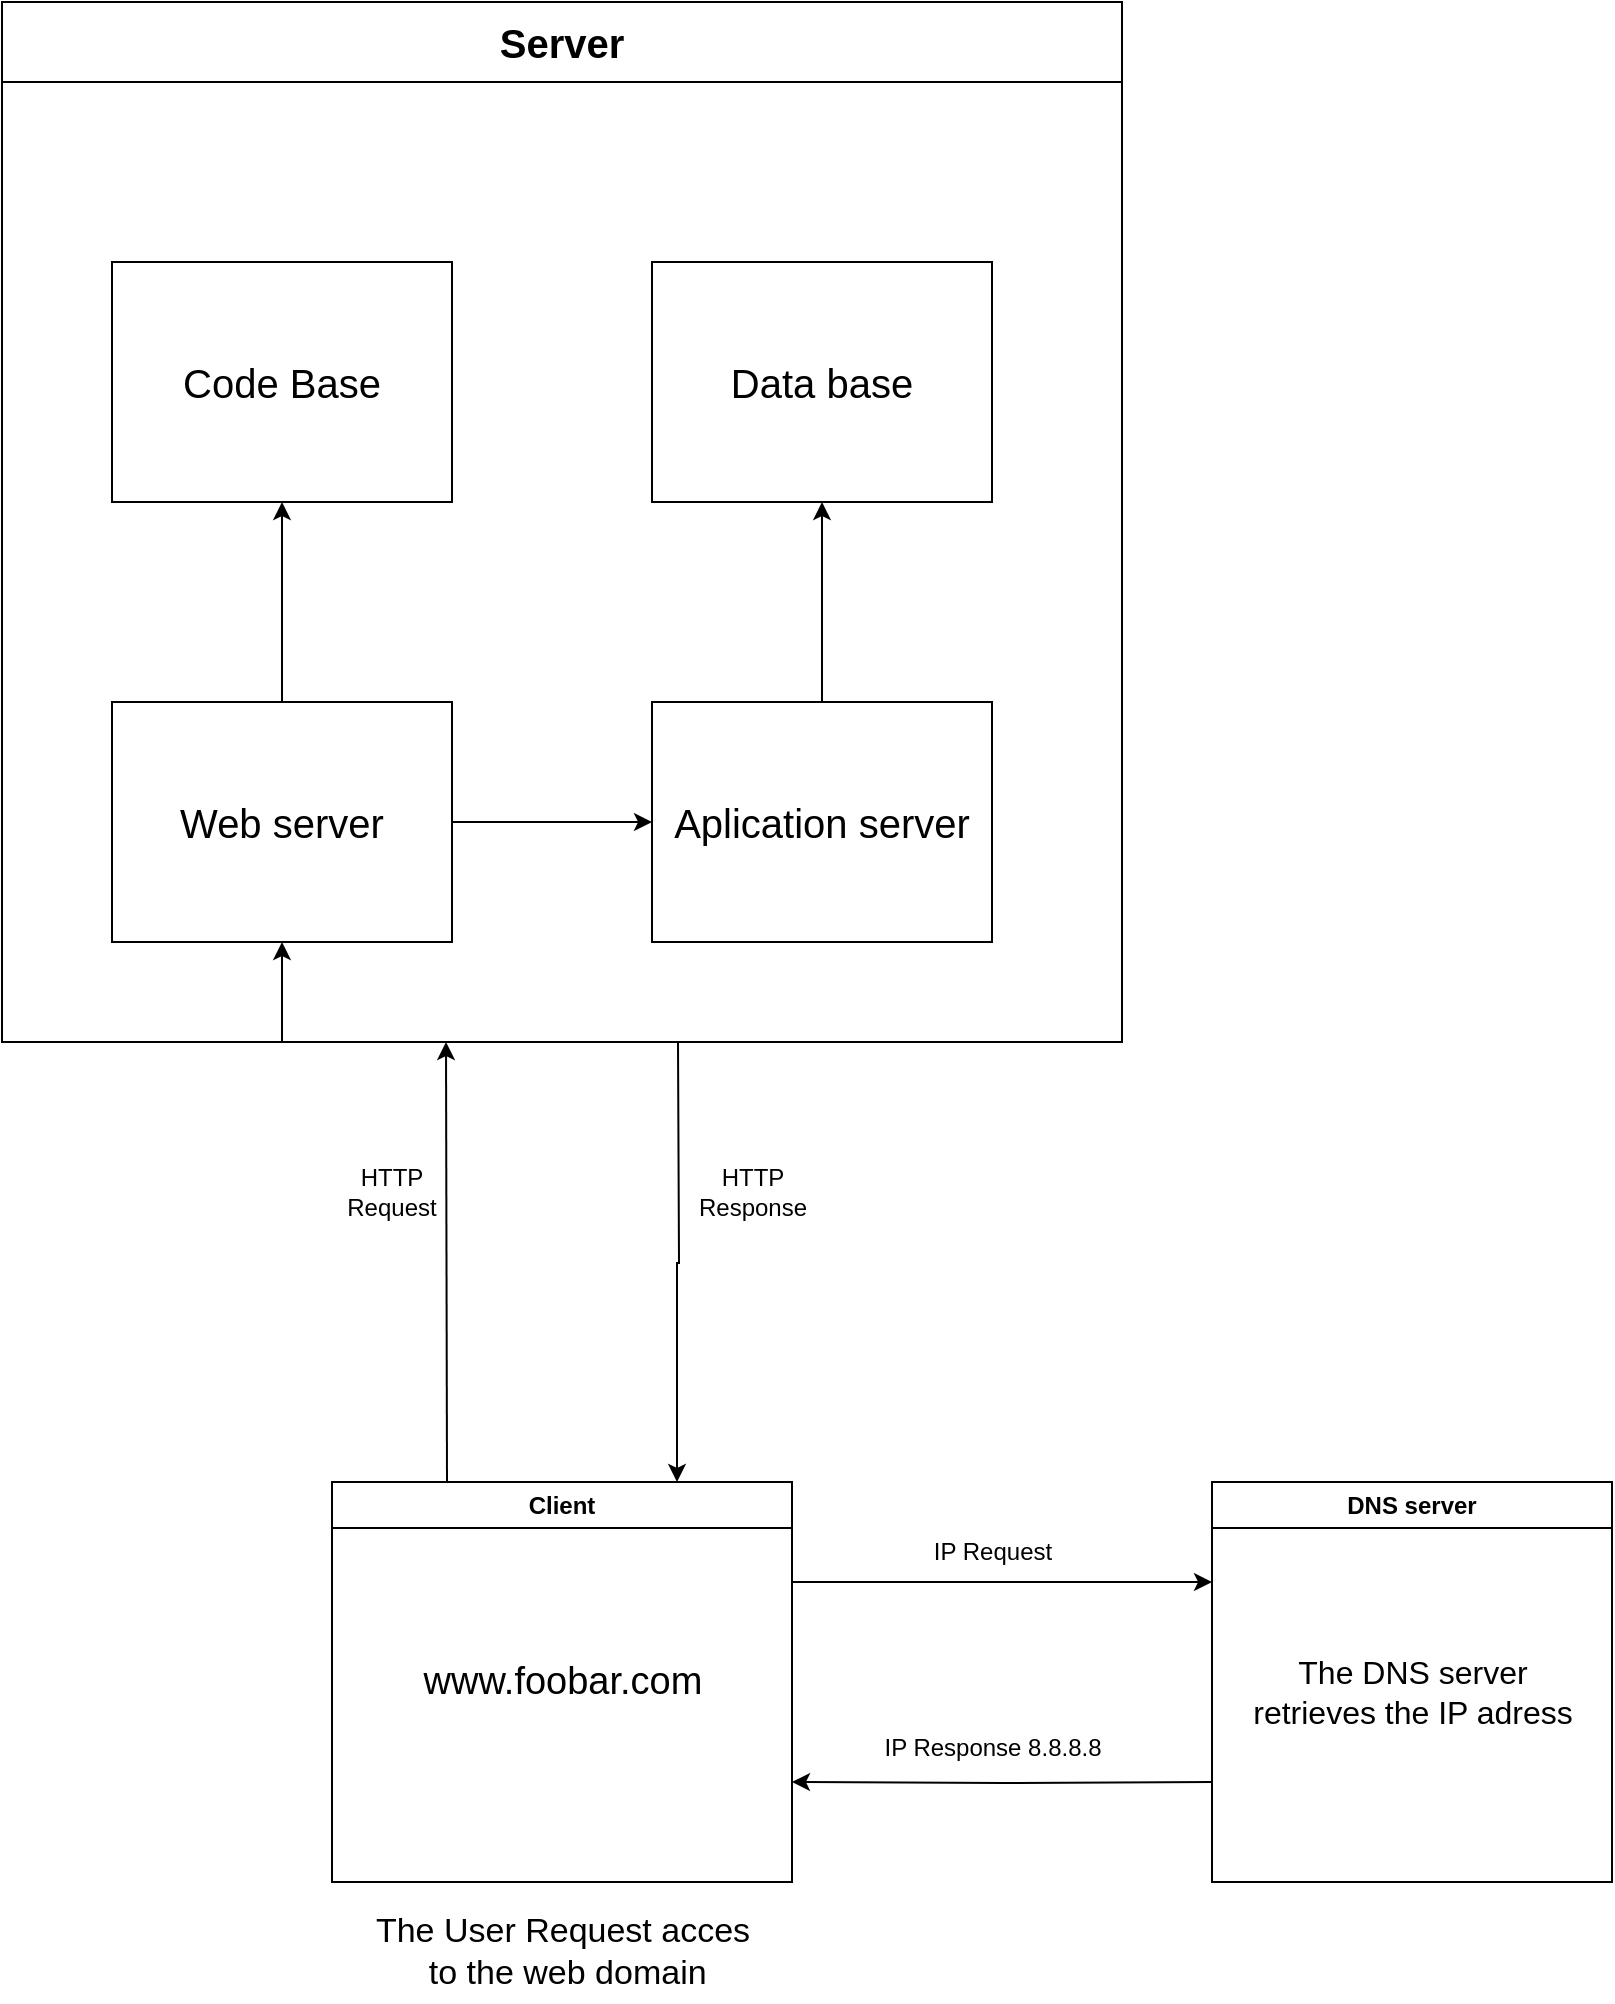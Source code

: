 <mxfile version="21.2.3" type="device">
  <diagram name="Page-1" id="55a83fd1-7818-8e21-69c5-c3457e3827bb">
    <mxGraphModel dx="1323" dy="1620" grid="1" gridSize="10" guides="1" tooltips="1" connect="1" arrows="1" fold="1" page="1" pageScale="1" pageWidth="1100" pageHeight="850" background="none" math="0" shadow="0">
      <root>
        <mxCell id="0" />
        <mxCell id="1" parent="0" />
        <mxCell id="PzbdAQ2xHmQ-WiJ18Qqp-21" style="edgeStyle=orthogonalEdgeStyle;rounded=0;orthogonalLoop=1;jettySize=auto;html=1;exitX=1;exitY=0.25;exitDx=0;exitDy=0;entryX=0;entryY=0.25;entryDx=0;entryDy=0;" edge="1" parent="1" source="PzbdAQ2xHmQ-WiJ18Qqp-10">
          <mxGeometry relative="1" as="geometry">
            <mxPoint x="630" y="380" as="targetPoint" />
          </mxGeometry>
        </mxCell>
        <mxCell id="PzbdAQ2xHmQ-WiJ18Qqp-31" style="edgeStyle=orthogonalEdgeStyle;rounded=0;orthogonalLoop=1;jettySize=auto;html=1;exitX=0.25;exitY=0;exitDx=0;exitDy=0;" edge="1" parent="1" source="PzbdAQ2xHmQ-WiJ18Qqp-10">
          <mxGeometry relative="1" as="geometry">
            <mxPoint x="247" y="110" as="targetPoint" />
          </mxGeometry>
        </mxCell>
        <mxCell id="PzbdAQ2xHmQ-WiJ18Qqp-32" style="edgeStyle=orthogonalEdgeStyle;rounded=0;orthogonalLoop=1;jettySize=auto;html=1;entryX=0.75;entryY=0;entryDx=0;entryDy=0;" edge="1" parent="1" target="PzbdAQ2xHmQ-WiJ18Qqp-10">
          <mxGeometry relative="1" as="geometry">
            <mxPoint x="362" y="170" as="targetPoint" />
            <mxPoint x="363" y="110" as="sourcePoint" />
          </mxGeometry>
        </mxCell>
        <mxCell id="PzbdAQ2xHmQ-WiJ18Qqp-10" value="Client" style="swimlane;whiteSpace=wrap;html=1;startSize=23;" vertex="1" parent="1">
          <mxGeometry x="190" y="330" width="230" height="200" as="geometry" />
        </mxCell>
        <mxCell id="PzbdAQ2xHmQ-WiJ18Qqp-16" value="www.foobar.com" style="text;html=1;align=center;verticalAlign=middle;resizable=0;points=[];autosize=1;strokeColor=none;fillColor=none;fontSize=19;" vertex="1" parent="PzbdAQ2xHmQ-WiJ18Qqp-10">
          <mxGeometry x="35" y="80" width="160" height="40" as="geometry" />
        </mxCell>
        <mxCell id="PzbdAQ2xHmQ-WiJ18Qqp-22" style="edgeStyle=orthogonalEdgeStyle;rounded=0;orthogonalLoop=1;jettySize=auto;html=1;exitX=0;exitY=0.75;exitDx=0;exitDy=0;entryX=1;entryY=0.75;entryDx=0;entryDy=0;" edge="1" parent="1" target="PzbdAQ2xHmQ-WiJ18Qqp-10">
          <mxGeometry relative="1" as="geometry">
            <mxPoint x="630" y="480" as="sourcePoint" />
          </mxGeometry>
        </mxCell>
        <mxCell id="PzbdAQ2xHmQ-WiJ18Qqp-12" value="DNS server" style="swimlane;whiteSpace=wrap;html=1;" vertex="1" parent="1">
          <mxGeometry x="630" y="330" width="200" height="200" as="geometry" />
        </mxCell>
        <mxCell id="PzbdAQ2xHmQ-WiJ18Qqp-18" value="The DNS server &lt;br style=&quot;font-size: 16px;&quot;&gt;retrieves the IP adress" style="text;html=1;align=center;verticalAlign=middle;resizable=0;points=[];autosize=1;strokeColor=none;fillColor=none;fontSize=16;" vertex="1" parent="PzbdAQ2xHmQ-WiJ18Qqp-12">
          <mxGeometry x="10" y="80" width="180" height="50" as="geometry" />
        </mxCell>
        <mxCell id="PzbdAQ2xHmQ-WiJ18Qqp-15" value="The User Request acces&lt;br style=&quot;font-size: 17px;&quot;&gt;&amp;nbsp;to the web domain" style="text;html=1;align=center;verticalAlign=middle;resizable=0;points=[];autosize=1;strokeColor=none;fillColor=none;fontSize=17;" vertex="1" parent="1">
          <mxGeometry x="200" y="540" width="210" height="50" as="geometry" />
        </mxCell>
        <mxCell id="PzbdAQ2xHmQ-WiJ18Qqp-26" value="Server" style="swimlane;whiteSpace=wrap;html=1;startSize=40;fontSize=20;" vertex="1" parent="1">
          <mxGeometry x="25" y="-410" width="560" height="520" as="geometry" />
        </mxCell>
        <mxCell id="PzbdAQ2xHmQ-WiJ18Qqp-40" style="edgeStyle=orthogonalEdgeStyle;rounded=0;orthogonalLoop=1;jettySize=auto;html=1;exitX=0.5;exitY=0;exitDx=0;exitDy=0;entryX=0.5;entryY=1;entryDx=0;entryDy=0;" edge="1" parent="PzbdAQ2xHmQ-WiJ18Qqp-26" source="PzbdAQ2xHmQ-WiJ18Qqp-36" target="PzbdAQ2xHmQ-WiJ18Qqp-37">
          <mxGeometry relative="1" as="geometry" />
        </mxCell>
        <mxCell id="PzbdAQ2xHmQ-WiJ18Qqp-41" style="edgeStyle=orthogonalEdgeStyle;rounded=0;orthogonalLoop=1;jettySize=auto;html=1;exitX=1;exitY=0.5;exitDx=0;exitDy=0;entryX=0;entryY=0.5;entryDx=0;entryDy=0;" edge="1" parent="PzbdAQ2xHmQ-WiJ18Qqp-26" source="PzbdAQ2xHmQ-WiJ18Qqp-36" target="PzbdAQ2xHmQ-WiJ18Qqp-38">
          <mxGeometry relative="1" as="geometry" />
        </mxCell>
        <mxCell id="PzbdAQ2xHmQ-WiJ18Qqp-36" value="Web server" style="whiteSpace=wrap;html=1;fontSize=20;" vertex="1" parent="PzbdAQ2xHmQ-WiJ18Qqp-26">
          <mxGeometry x="55" y="350" width="170" height="120" as="geometry" />
        </mxCell>
        <mxCell id="PzbdAQ2xHmQ-WiJ18Qqp-37" value="Code Base" style="whiteSpace=wrap;html=1;fontSize=20;" vertex="1" parent="PzbdAQ2xHmQ-WiJ18Qqp-26">
          <mxGeometry x="55" y="130" width="170" height="120" as="geometry" />
        </mxCell>
        <mxCell id="PzbdAQ2xHmQ-WiJ18Qqp-42" style="edgeStyle=orthogonalEdgeStyle;rounded=0;orthogonalLoop=1;jettySize=auto;html=1;exitX=0.5;exitY=0;exitDx=0;exitDy=0;entryX=0.5;entryY=1;entryDx=0;entryDy=0;" edge="1" parent="PzbdAQ2xHmQ-WiJ18Qqp-26" source="PzbdAQ2xHmQ-WiJ18Qqp-38" target="PzbdAQ2xHmQ-WiJ18Qqp-39">
          <mxGeometry relative="1" as="geometry" />
        </mxCell>
        <mxCell id="PzbdAQ2xHmQ-WiJ18Qqp-38" value="Aplication server" style="whiteSpace=wrap;html=1;fontSize=20;" vertex="1" parent="PzbdAQ2xHmQ-WiJ18Qqp-26">
          <mxGeometry x="325" y="350" width="170" height="120" as="geometry" />
        </mxCell>
        <mxCell id="PzbdAQ2xHmQ-WiJ18Qqp-39" value="Data base" style="whiteSpace=wrap;html=1;fontSize=20;" vertex="1" parent="PzbdAQ2xHmQ-WiJ18Qqp-26">
          <mxGeometry x="325" y="130" width="170" height="120" as="geometry" />
        </mxCell>
        <mxCell id="PzbdAQ2xHmQ-WiJ18Qqp-50" style="edgeStyle=orthogonalEdgeStyle;rounded=0;orthogonalLoop=1;jettySize=auto;html=1;exitX=0.25;exitY=1;exitDx=0;exitDy=0;entryX=0.5;entryY=1;entryDx=0;entryDy=0;" edge="1" parent="PzbdAQ2xHmQ-WiJ18Qqp-26" source="PzbdAQ2xHmQ-WiJ18Qqp-26" target="PzbdAQ2xHmQ-WiJ18Qqp-36">
          <mxGeometry relative="1" as="geometry" />
        </mxCell>
        <mxCell id="PzbdAQ2xHmQ-WiJ18Qqp-43" value="IP Request" style="text;html=1;align=center;verticalAlign=middle;resizable=0;points=[];autosize=1;strokeColor=none;fillColor=none;" vertex="1" parent="1">
          <mxGeometry x="480" y="350" width="80" height="30" as="geometry" />
        </mxCell>
        <mxCell id="PzbdAQ2xHmQ-WiJ18Qqp-44" value="IP Response 8.8.8.8" style="text;html=1;align=center;verticalAlign=middle;resizable=0;points=[];autosize=1;strokeColor=none;fillColor=none;" vertex="1" parent="1">
          <mxGeometry x="455" y="448" width="130" height="30" as="geometry" />
        </mxCell>
        <mxCell id="PzbdAQ2xHmQ-WiJ18Qqp-46" value="HTTP Request" style="text;html=1;strokeColor=none;fillColor=none;align=center;verticalAlign=middle;whiteSpace=wrap;rounded=0;" vertex="1" parent="1">
          <mxGeometry x="190" y="170" width="60" height="30" as="geometry" />
        </mxCell>
        <mxCell id="PzbdAQ2xHmQ-WiJ18Qqp-49" value="HTTP&lt;br&gt;Response&lt;br&gt;" style="text;html=1;align=center;verticalAlign=middle;resizable=0;points=[];autosize=1;strokeColor=none;fillColor=none;" vertex="1" parent="1">
          <mxGeometry x="360" y="165" width="80" height="40" as="geometry" />
        </mxCell>
      </root>
    </mxGraphModel>
  </diagram>
</mxfile>

